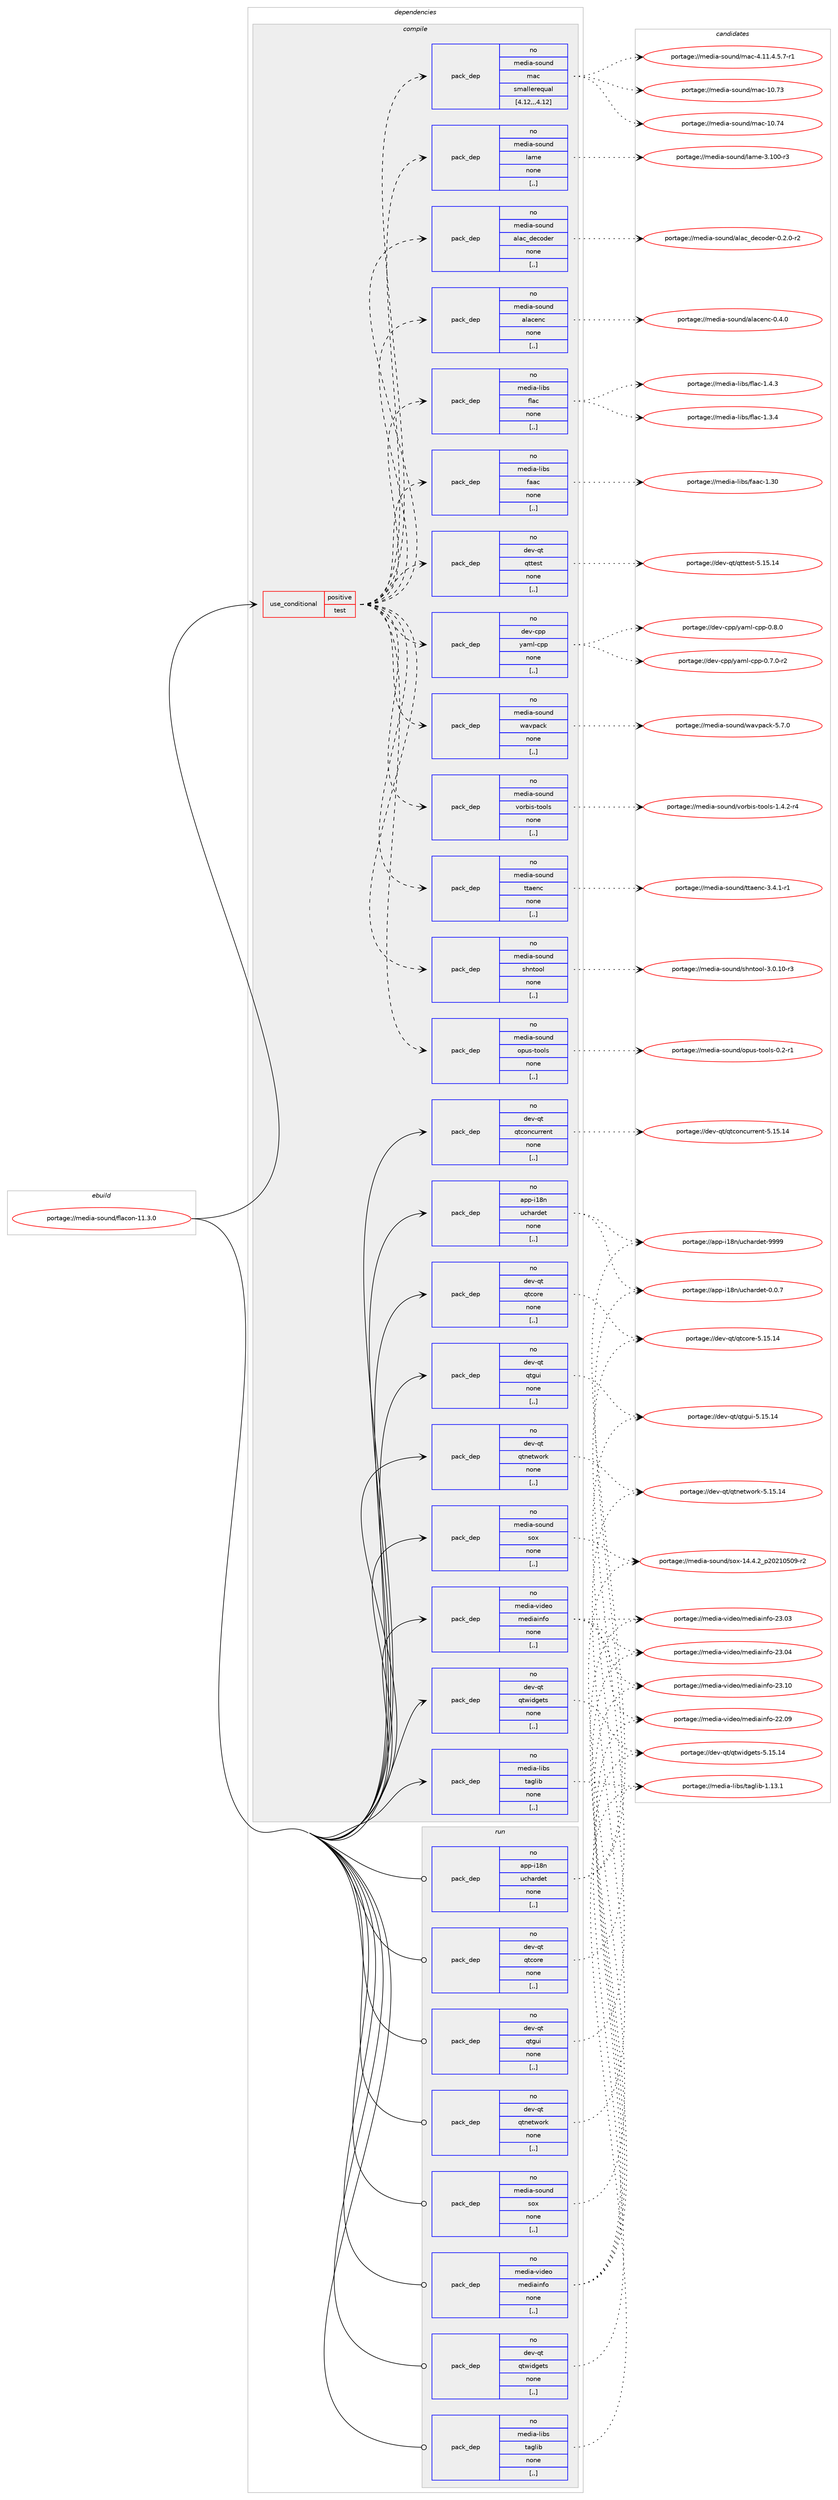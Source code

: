 digraph prolog {

# *************
# Graph options
# *************

newrank=true;
concentrate=true;
compound=true;
graph [rankdir=LR,fontname=Helvetica,fontsize=10,ranksep=1.5];#, ranksep=2.5, nodesep=0.2];
edge  [arrowhead=vee];
node  [fontname=Helvetica,fontsize=10];

# **********
# The ebuild
# **********

subgraph cluster_leftcol {
color=gray;
rank=same;
label=<<i>ebuild</i>>;
id [label="portage://media-sound/flacon-11.3.0", color=red, width=4, href="../media-sound/flacon-11.3.0.svg"];
}

# ****************
# The dependencies
# ****************

subgraph cluster_midcol {
color=gray;
label=<<i>dependencies</i>>;
subgraph cluster_compile {
fillcolor="#eeeeee";
style=filled;
label=<<i>compile</i>>;
subgraph cond77901 {
dependency307631 [label=<<TABLE BORDER="0" CELLBORDER="1" CELLSPACING="0" CELLPADDING="4"><TR><TD ROWSPAN="3" CELLPADDING="10">use_conditional</TD></TR><TR><TD>positive</TD></TR><TR><TD>test</TD></TR></TABLE>>, shape=none, color=red];
subgraph pack227340 {
dependency307632 [label=<<TABLE BORDER="0" CELLBORDER="1" CELLSPACING="0" CELLPADDING="4" WIDTH="220"><TR><TD ROWSPAN="6" CELLPADDING="30">pack_dep</TD></TR><TR><TD WIDTH="110">no</TD></TR><TR><TD>dev-cpp</TD></TR><TR><TD>yaml-cpp</TD></TR><TR><TD>none</TD></TR><TR><TD>[,,]</TD></TR></TABLE>>, shape=none, color=blue];
}
dependency307631:e -> dependency307632:w [weight=20,style="dashed",arrowhead="vee"];
subgraph pack227341 {
dependency307633 [label=<<TABLE BORDER="0" CELLBORDER="1" CELLSPACING="0" CELLPADDING="4" WIDTH="220"><TR><TD ROWSPAN="6" CELLPADDING="30">pack_dep</TD></TR><TR><TD WIDTH="110">no</TD></TR><TR><TD>dev-qt</TD></TR><TR><TD>qttest</TD></TR><TR><TD>none</TD></TR><TR><TD>[,,]</TD></TR></TABLE>>, shape=none, color=blue];
}
dependency307631:e -> dependency307633:w [weight=20,style="dashed",arrowhead="vee"];
subgraph pack227342 {
dependency307634 [label=<<TABLE BORDER="0" CELLBORDER="1" CELLSPACING="0" CELLPADDING="4" WIDTH="220"><TR><TD ROWSPAN="6" CELLPADDING="30">pack_dep</TD></TR><TR><TD WIDTH="110">no</TD></TR><TR><TD>media-libs</TD></TR><TR><TD>faac</TD></TR><TR><TD>none</TD></TR><TR><TD>[,,]</TD></TR></TABLE>>, shape=none, color=blue];
}
dependency307631:e -> dependency307634:w [weight=20,style="dashed",arrowhead="vee"];
subgraph pack227343 {
dependency307635 [label=<<TABLE BORDER="0" CELLBORDER="1" CELLSPACING="0" CELLPADDING="4" WIDTH="220"><TR><TD ROWSPAN="6" CELLPADDING="30">pack_dep</TD></TR><TR><TD WIDTH="110">no</TD></TR><TR><TD>media-libs</TD></TR><TR><TD>flac</TD></TR><TR><TD>none</TD></TR><TR><TD>[,,]</TD></TR></TABLE>>, shape=none, color=blue];
}
dependency307631:e -> dependency307635:w [weight=20,style="dashed",arrowhead="vee"];
subgraph pack227344 {
dependency307636 [label=<<TABLE BORDER="0" CELLBORDER="1" CELLSPACING="0" CELLPADDING="4" WIDTH="220"><TR><TD ROWSPAN="6" CELLPADDING="30">pack_dep</TD></TR><TR><TD WIDTH="110">no</TD></TR><TR><TD>media-sound</TD></TR><TR><TD>alacenc</TD></TR><TR><TD>none</TD></TR><TR><TD>[,,]</TD></TR></TABLE>>, shape=none, color=blue];
}
dependency307631:e -> dependency307636:w [weight=20,style="dashed",arrowhead="vee"];
subgraph pack227345 {
dependency307637 [label=<<TABLE BORDER="0" CELLBORDER="1" CELLSPACING="0" CELLPADDING="4" WIDTH="220"><TR><TD ROWSPAN="6" CELLPADDING="30">pack_dep</TD></TR><TR><TD WIDTH="110">no</TD></TR><TR><TD>media-sound</TD></TR><TR><TD>alac_decoder</TD></TR><TR><TD>none</TD></TR><TR><TD>[,,]</TD></TR></TABLE>>, shape=none, color=blue];
}
dependency307631:e -> dependency307637:w [weight=20,style="dashed",arrowhead="vee"];
subgraph pack227346 {
dependency307638 [label=<<TABLE BORDER="0" CELLBORDER="1" CELLSPACING="0" CELLPADDING="4" WIDTH="220"><TR><TD ROWSPAN="6" CELLPADDING="30">pack_dep</TD></TR><TR><TD WIDTH="110">no</TD></TR><TR><TD>media-sound</TD></TR><TR><TD>lame</TD></TR><TR><TD>none</TD></TR><TR><TD>[,,]</TD></TR></TABLE>>, shape=none, color=blue];
}
dependency307631:e -> dependency307638:w [weight=20,style="dashed",arrowhead="vee"];
subgraph pack227347 {
dependency307639 [label=<<TABLE BORDER="0" CELLBORDER="1" CELLSPACING="0" CELLPADDING="4" WIDTH="220"><TR><TD ROWSPAN="6" CELLPADDING="30">pack_dep</TD></TR><TR><TD WIDTH="110">no</TD></TR><TR><TD>media-sound</TD></TR><TR><TD>mac</TD></TR><TR><TD>smallerequal</TD></TR><TR><TD>[4.12,,,4.12]</TD></TR></TABLE>>, shape=none, color=blue];
}
dependency307631:e -> dependency307639:w [weight=20,style="dashed",arrowhead="vee"];
subgraph pack227348 {
dependency307640 [label=<<TABLE BORDER="0" CELLBORDER="1" CELLSPACING="0" CELLPADDING="4" WIDTH="220"><TR><TD ROWSPAN="6" CELLPADDING="30">pack_dep</TD></TR><TR><TD WIDTH="110">no</TD></TR><TR><TD>media-sound</TD></TR><TR><TD>opus-tools</TD></TR><TR><TD>none</TD></TR><TR><TD>[,,]</TD></TR></TABLE>>, shape=none, color=blue];
}
dependency307631:e -> dependency307640:w [weight=20,style="dashed",arrowhead="vee"];
subgraph pack227349 {
dependency307641 [label=<<TABLE BORDER="0" CELLBORDER="1" CELLSPACING="0" CELLPADDING="4" WIDTH="220"><TR><TD ROWSPAN="6" CELLPADDING="30">pack_dep</TD></TR><TR><TD WIDTH="110">no</TD></TR><TR><TD>media-sound</TD></TR><TR><TD>shntool</TD></TR><TR><TD>none</TD></TR><TR><TD>[,,]</TD></TR></TABLE>>, shape=none, color=blue];
}
dependency307631:e -> dependency307641:w [weight=20,style="dashed",arrowhead="vee"];
subgraph pack227350 {
dependency307642 [label=<<TABLE BORDER="0" CELLBORDER="1" CELLSPACING="0" CELLPADDING="4" WIDTH="220"><TR><TD ROWSPAN="6" CELLPADDING="30">pack_dep</TD></TR><TR><TD WIDTH="110">no</TD></TR><TR><TD>media-sound</TD></TR><TR><TD>ttaenc</TD></TR><TR><TD>none</TD></TR><TR><TD>[,,]</TD></TR></TABLE>>, shape=none, color=blue];
}
dependency307631:e -> dependency307642:w [weight=20,style="dashed",arrowhead="vee"];
subgraph pack227351 {
dependency307643 [label=<<TABLE BORDER="0" CELLBORDER="1" CELLSPACING="0" CELLPADDING="4" WIDTH="220"><TR><TD ROWSPAN="6" CELLPADDING="30">pack_dep</TD></TR><TR><TD WIDTH="110">no</TD></TR><TR><TD>media-sound</TD></TR><TR><TD>vorbis-tools</TD></TR><TR><TD>none</TD></TR><TR><TD>[,,]</TD></TR></TABLE>>, shape=none, color=blue];
}
dependency307631:e -> dependency307643:w [weight=20,style="dashed",arrowhead="vee"];
subgraph pack227352 {
dependency307644 [label=<<TABLE BORDER="0" CELLBORDER="1" CELLSPACING="0" CELLPADDING="4" WIDTH="220"><TR><TD ROWSPAN="6" CELLPADDING="30">pack_dep</TD></TR><TR><TD WIDTH="110">no</TD></TR><TR><TD>media-sound</TD></TR><TR><TD>wavpack</TD></TR><TR><TD>none</TD></TR><TR><TD>[,,]</TD></TR></TABLE>>, shape=none, color=blue];
}
dependency307631:e -> dependency307644:w [weight=20,style="dashed",arrowhead="vee"];
}
id:e -> dependency307631:w [weight=20,style="solid",arrowhead="vee"];
subgraph pack227353 {
dependency307645 [label=<<TABLE BORDER="0" CELLBORDER="1" CELLSPACING="0" CELLPADDING="4" WIDTH="220"><TR><TD ROWSPAN="6" CELLPADDING="30">pack_dep</TD></TR><TR><TD WIDTH="110">no</TD></TR><TR><TD>app-i18n</TD></TR><TR><TD>uchardet</TD></TR><TR><TD>none</TD></TR><TR><TD>[,,]</TD></TR></TABLE>>, shape=none, color=blue];
}
id:e -> dependency307645:w [weight=20,style="solid",arrowhead="vee"];
subgraph pack227354 {
dependency307646 [label=<<TABLE BORDER="0" CELLBORDER="1" CELLSPACING="0" CELLPADDING="4" WIDTH="220"><TR><TD ROWSPAN="6" CELLPADDING="30">pack_dep</TD></TR><TR><TD WIDTH="110">no</TD></TR><TR><TD>dev-qt</TD></TR><TR><TD>qtconcurrent</TD></TR><TR><TD>none</TD></TR><TR><TD>[,,]</TD></TR></TABLE>>, shape=none, color=blue];
}
id:e -> dependency307646:w [weight=20,style="solid",arrowhead="vee"];
subgraph pack227355 {
dependency307647 [label=<<TABLE BORDER="0" CELLBORDER="1" CELLSPACING="0" CELLPADDING="4" WIDTH="220"><TR><TD ROWSPAN="6" CELLPADDING="30">pack_dep</TD></TR><TR><TD WIDTH="110">no</TD></TR><TR><TD>dev-qt</TD></TR><TR><TD>qtcore</TD></TR><TR><TD>none</TD></TR><TR><TD>[,,]</TD></TR></TABLE>>, shape=none, color=blue];
}
id:e -> dependency307647:w [weight=20,style="solid",arrowhead="vee"];
subgraph pack227356 {
dependency307648 [label=<<TABLE BORDER="0" CELLBORDER="1" CELLSPACING="0" CELLPADDING="4" WIDTH="220"><TR><TD ROWSPAN="6" CELLPADDING="30">pack_dep</TD></TR><TR><TD WIDTH="110">no</TD></TR><TR><TD>dev-qt</TD></TR><TR><TD>qtgui</TD></TR><TR><TD>none</TD></TR><TR><TD>[,,]</TD></TR></TABLE>>, shape=none, color=blue];
}
id:e -> dependency307648:w [weight=20,style="solid",arrowhead="vee"];
subgraph pack227357 {
dependency307649 [label=<<TABLE BORDER="0" CELLBORDER="1" CELLSPACING="0" CELLPADDING="4" WIDTH="220"><TR><TD ROWSPAN="6" CELLPADDING="30">pack_dep</TD></TR><TR><TD WIDTH="110">no</TD></TR><TR><TD>dev-qt</TD></TR><TR><TD>qtnetwork</TD></TR><TR><TD>none</TD></TR><TR><TD>[,,]</TD></TR></TABLE>>, shape=none, color=blue];
}
id:e -> dependency307649:w [weight=20,style="solid",arrowhead="vee"];
subgraph pack227358 {
dependency307650 [label=<<TABLE BORDER="0" CELLBORDER="1" CELLSPACING="0" CELLPADDING="4" WIDTH="220"><TR><TD ROWSPAN="6" CELLPADDING="30">pack_dep</TD></TR><TR><TD WIDTH="110">no</TD></TR><TR><TD>dev-qt</TD></TR><TR><TD>qtwidgets</TD></TR><TR><TD>none</TD></TR><TR><TD>[,,]</TD></TR></TABLE>>, shape=none, color=blue];
}
id:e -> dependency307650:w [weight=20,style="solid",arrowhead="vee"];
subgraph pack227359 {
dependency307651 [label=<<TABLE BORDER="0" CELLBORDER="1" CELLSPACING="0" CELLPADDING="4" WIDTH="220"><TR><TD ROWSPAN="6" CELLPADDING="30">pack_dep</TD></TR><TR><TD WIDTH="110">no</TD></TR><TR><TD>media-libs</TD></TR><TR><TD>taglib</TD></TR><TR><TD>none</TD></TR><TR><TD>[,,]</TD></TR></TABLE>>, shape=none, color=blue];
}
id:e -> dependency307651:w [weight=20,style="solid",arrowhead="vee"];
subgraph pack227360 {
dependency307652 [label=<<TABLE BORDER="0" CELLBORDER="1" CELLSPACING="0" CELLPADDING="4" WIDTH="220"><TR><TD ROWSPAN="6" CELLPADDING="30">pack_dep</TD></TR><TR><TD WIDTH="110">no</TD></TR><TR><TD>media-sound</TD></TR><TR><TD>sox</TD></TR><TR><TD>none</TD></TR><TR><TD>[,,]</TD></TR></TABLE>>, shape=none, color=blue];
}
id:e -> dependency307652:w [weight=20,style="solid",arrowhead="vee"];
subgraph pack227361 {
dependency307653 [label=<<TABLE BORDER="0" CELLBORDER="1" CELLSPACING="0" CELLPADDING="4" WIDTH="220"><TR><TD ROWSPAN="6" CELLPADDING="30">pack_dep</TD></TR><TR><TD WIDTH="110">no</TD></TR><TR><TD>media-video</TD></TR><TR><TD>mediainfo</TD></TR><TR><TD>none</TD></TR><TR><TD>[,,]</TD></TR></TABLE>>, shape=none, color=blue];
}
id:e -> dependency307653:w [weight=20,style="solid",arrowhead="vee"];
}
subgraph cluster_compileandrun {
fillcolor="#eeeeee";
style=filled;
label=<<i>compile and run</i>>;
}
subgraph cluster_run {
fillcolor="#eeeeee";
style=filled;
label=<<i>run</i>>;
subgraph pack227362 {
dependency307654 [label=<<TABLE BORDER="0" CELLBORDER="1" CELLSPACING="0" CELLPADDING="4" WIDTH="220"><TR><TD ROWSPAN="6" CELLPADDING="30">pack_dep</TD></TR><TR><TD WIDTH="110">no</TD></TR><TR><TD>app-i18n</TD></TR><TR><TD>uchardet</TD></TR><TR><TD>none</TD></TR><TR><TD>[,,]</TD></TR></TABLE>>, shape=none, color=blue];
}
id:e -> dependency307654:w [weight=20,style="solid",arrowhead="odot"];
subgraph pack227363 {
dependency307655 [label=<<TABLE BORDER="0" CELLBORDER="1" CELLSPACING="0" CELLPADDING="4" WIDTH="220"><TR><TD ROWSPAN="6" CELLPADDING="30">pack_dep</TD></TR><TR><TD WIDTH="110">no</TD></TR><TR><TD>dev-qt</TD></TR><TR><TD>qtcore</TD></TR><TR><TD>none</TD></TR><TR><TD>[,,]</TD></TR></TABLE>>, shape=none, color=blue];
}
id:e -> dependency307655:w [weight=20,style="solid",arrowhead="odot"];
subgraph pack227364 {
dependency307656 [label=<<TABLE BORDER="0" CELLBORDER="1" CELLSPACING="0" CELLPADDING="4" WIDTH="220"><TR><TD ROWSPAN="6" CELLPADDING="30">pack_dep</TD></TR><TR><TD WIDTH="110">no</TD></TR><TR><TD>dev-qt</TD></TR><TR><TD>qtgui</TD></TR><TR><TD>none</TD></TR><TR><TD>[,,]</TD></TR></TABLE>>, shape=none, color=blue];
}
id:e -> dependency307656:w [weight=20,style="solid",arrowhead="odot"];
subgraph pack227365 {
dependency307657 [label=<<TABLE BORDER="0" CELLBORDER="1" CELLSPACING="0" CELLPADDING="4" WIDTH="220"><TR><TD ROWSPAN="6" CELLPADDING="30">pack_dep</TD></TR><TR><TD WIDTH="110">no</TD></TR><TR><TD>dev-qt</TD></TR><TR><TD>qtnetwork</TD></TR><TR><TD>none</TD></TR><TR><TD>[,,]</TD></TR></TABLE>>, shape=none, color=blue];
}
id:e -> dependency307657:w [weight=20,style="solid",arrowhead="odot"];
subgraph pack227366 {
dependency307658 [label=<<TABLE BORDER="0" CELLBORDER="1" CELLSPACING="0" CELLPADDING="4" WIDTH="220"><TR><TD ROWSPAN="6" CELLPADDING="30">pack_dep</TD></TR><TR><TD WIDTH="110">no</TD></TR><TR><TD>dev-qt</TD></TR><TR><TD>qtwidgets</TD></TR><TR><TD>none</TD></TR><TR><TD>[,,]</TD></TR></TABLE>>, shape=none, color=blue];
}
id:e -> dependency307658:w [weight=20,style="solid",arrowhead="odot"];
subgraph pack227367 {
dependency307659 [label=<<TABLE BORDER="0" CELLBORDER="1" CELLSPACING="0" CELLPADDING="4" WIDTH="220"><TR><TD ROWSPAN="6" CELLPADDING="30">pack_dep</TD></TR><TR><TD WIDTH="110">no</TD></TR><TR><TD>media-libs</TD></TR><TR><TD>taglib</TD></TR><TR><TD>none</TD></TR><TR><TD>[,,]</TD></TR></TABLE>>, shape=none, color=blue];
}
id:e -> dependency307659:w [weight=20,style="solid",arrowhead="odot"];
subgraph pack227368 {
dependency307660 [label=<<TABLE BORDER="0" CELLBORDER="1" CELLSPACING="0" CELLPADDING="4" WIDTH="220"><TR><TD ROWSPAN="6" CELLPADDING="30">pack_dep</TD></TR><TR><TD WIDTH="110">no</TD></TR><TR><TD>media-sound</TD></TR><TR><TD>sox</TD></TR><TR><TD>none</TD></TR><TR><TD>[,,]</TD></TR></TABLE>>, shape=none, color=blue];
}
id:e -> dependency307660:w [weight=20,style="solid",arrowhead="odot"];
subgraph pack227369 {
dependency307661 [label=<<TABLE BORDER="0" CELLBORDER="1" CELLSPACING="0" CELLPADDING="4" WIDTH="220"><TR><TD ROWSPAN="6" CELLPADDING="30">pack_dep</TD></TR><TR><TD WIDTH="110">no</TD></TR><TR><TD>media-video</TD></TR><TR><TD>mediainfo</TD></TR><TR><TD>none</TD></TR><TR><TD>[,,]</TD></TR></TABLE>>, shape=none, color=blue];
}
id:e -> dependency307661:w [weight=20,style="solid",arrowhead="odot"];
}
}

# **************
# The candidates
# **************

subgraph cluster_choices {
rank=same;
color=gray;
label=<<i>candidates</i>>;

subgraph choice227340 {
color=black;
nodesep=1;
choice1001011184599112112471219710910845991121124548465546484511450 [label="portage://dev-cpp/yaml-cpp-0.7.0-r2", color=red, width=4,href="../dev-cpp/yaml-cpp-0.7.0-r2.svg"];
choice100101118459911211247121971091084599112112454846564648 [label="portage://dev-cpp/yaml-cpp-0.8.0", color=red, width=4,href="../dev-cpp/yaml-cpp-0.8.0.svg"];
dependency307632:e -> choice1001011184599112112471219710910845991121124548465546484511450:w [style=dotted,weight="100"];
dependency307632:e -> choice100101118459911211247121971091084599112112454846564648:w [style=dotted,weight="100"];
}
subgraph choice227341 {
color=black;
nodesep=1;
choice10010111845113116471131161161011151164553464953464952 [label="portage://dev-qt/qttest-5.15.14", color=red, width=4,href="../dev-qt/qttest-5.15.14.svg"];
dependency307633:e -> choice10010111845113116471131161161011151164553464953464952:w [style=dotted,weight="100"];
}
subgraph choice227342 {
color=black;
nodesep=1;
choice109101100105974510810598115471029797994549465148 [label="portage://media-libs/faac-1.30", color=red, width=4,href="../media-libs/faac-1.30.svg"];
dependency307634:e -> choice109101100105974510810598115471029797994549465148:w [style=dotted,weight="100"];
}
subgraph choice227343 {
color=black;
nodesep=1;
choice109101100105974510810598115471021089799454946514652 [label="portage://media-libs/flac-1.3.4", color=red, width=4,href="../media-libs/flac-1.3.4.svg"];
choice109101100105974510810598115471021089799454946524651 [label="portage://media-libs/flac-1.4.3", color=red, width=4,href="../media-libs/flac-1.4.3.svg"];
dependency307635:e -> choice109101100105974510810598115471021089799454946514652:w [style=dotted,weight="100"];
dependency307635:e -> choice109101100105974510810598115471021089799454946524651:w [style=dotted,weight="100"];
}
subgraph choice227344 {
color=black;
nodesep=1;
choice10910110010597451151111171101004797108979910111099454846524648 [label="portage://media-sound/alacenc-0.4.0", color=red, width=4,href="../media-sound/alacenc-0.4.0.svg"];
dependency307636:e -> choice10910110010597451151111171101004797108979910111099454846524648:w [style=dotted,weight="100"];
}
subgraph choice227345 {
color=black;
nodesep=1;
choice10910110010597451151111171101004797108979995100101991111001011144548465046484511450 [label="portage://media-sound/alac_decoder-0.2.0-r2", color=red, width=4,href="../media-sound/alac_decoder-0.2.0-r2.svg"];
dependency307637:e -> choice10910110010597451151111171101004797108979995100101991111001011144548465046484511450:w [style=dotted,weight="100"];
}
subgraph choice227346 {
color=black;
nodesep=1;
choice109101100105974511511111711010047108971091014551464948484511451 [label="portage://media-sound/lame-3.100-r3", color=red, width=4,href="../media-sound/lame-3.100-r3.svg"];
dependency307638:e -> choice109101100105974511511111711010047108971091014551464948484511451:w [style=dotted,weight="100"];
}
subgraph choice227347 {
color=black;
nodesep=1;
choice1091011001059745115111117110100471099799454948465551 [label="portage://media-sound/mac-10.73", color=red, width=4,href="../media-sound/mac-10.73.svg"];
choice1091011001059745115111117110100471099799454948465552 [label="portage://media-sound/mac-10.74", color=red, width=4,href="../media-sound/mac-10.74.svg"];
choice109101100105974511511111711010047109979945524649494652465346554511449 [label="portage://media-sound/mac-4.11.4.5.7-r1", color=red, width=4,href="../media-sound/mac-4.11.4.5.7-r1.svg"];
dependency307639:e -> choice1091011001059745115111117110100471099799454948465551:w [style=dotted,weight="100"];
dependency307639:e -> choice1091011001059745115111117110100471099799454948465552:w [style=dotted,weight="100"];
dependency307639:e -> choice109101100105974511511111711010047109979945524649494652465346554511449:w [style=dotted,weight="100"];
}
subgraph choice227348 {
color=black;
nodesep=1;
choice10910110010597451151111171101004711111211711545116111111108115454846504511449 [label="portage://media-sound/opus-tools-0.2-r1", color=red, width=4,href="../media-sound/opus-tools-0.2-r1.svg"];
dependency307640:e -> choice10910110010597451151111171101004711111211711545116111111108115454846504511449:w [style=dotted,weight="100"];
}
subgraph choice227349 {
color=black;
nodesep=1;
choice109101100105974511511111711010047115104110116111111108455146484649484511451 [label="portage://media-sound/shntool-3.0.10-r3", color=red, width=4,href="../media-sound/shntool-3.0.10-r3.svg"];
dependency307641:e -> choice109101100105974511511111711010047115104110116111111108455146484649484511451:w [style=dotted,weight="100"];
}
subgraph choice227350 {
color=black;
nodesep=1;
choice10910110010597451151111171101004711611697101110994551465246494511449 [label="portage://media-sound/ttaenc-3.4.1-r1", color=red, width=4,href="../media-sound/ttaenc-3.4.1-r1.svg"];
dependency307642:e -> choice10910110010597451151111171101004711611697101110994551465246494511449:w [style=dotted,weight="100"];
}
subgraph choice227351 {
color=black;
nodesep=1;
choice10910110010597451151111171101004711811111498105115451161111111081154549465246504511452 [label="portage://media-sound/vorbis-tools-1.4.2-r4", color=red, width=4,href="../media-sound/vorbis-tools-1.4.2-r4.svg"];
dependency307643:e -> choice10910110010597451151111171101004711811111498105115451161111111081154549465246504511452:w [style=dotted,weight="100"];
}
subgraph choice227352 {
color=black;
nodesep=1;
choice109101100105974511511111711010047119971181129799107455346554648 [label="portage://media-sound/wavpack-5.7.0", color=red, width=4,href="../media-sound/wavpack-5.7.0.svg"];
dependency307644:e -> choice109101100105974511511111711010047119971181129799107455346554648:w [style=dotted,weight="100"];
}
subgraph choice227353 {
color=black;
nodesep=1;
choice97112112451054956110471179910497114100101116454846484655 [label="portage://app-i18n/uchardet-0.0.7", color=red, width=4,href="../app-i18n/uchardet-0.0.7.svg"];
choice971121124510549561104711799104971141001011164557575757 [label="portage://app-i18n/uchardet-9999", color=red, width=4,href="../app-i18n/uchardet-9999.svg"];
dependency307645:e -> choice97112112451054956110471179910497114100101116454846484655:w [style=dotted,weight="100"];
dependency307645:e -> choice971121124510549561104711799104971141001011164557575757:w [style=dotted,weight="100"];
}
subgraph choice227354 {
color=black;
nodesep=1;
choice100101118451131164711311699111110991171141141011101164553464953464952 [label="portage://dev-qt/qtconcurrent-5.15.14", color=red, width=4,href="../dev-qt/qtconcurrent-5.15.14.svg"];
dependency307646:e -> choice100101118451131164711311699111110991171141141011101164553464953464952:w [style=dotted,weight="100"];
}
subgraph choice227355 {
color=black;
nodesep=1;
choice1001011184511311647113116991111141014553464953464952 [label="portage://dev-qt/qtcore-5.15.14", color=red, width=4,href="../dev-qt/qtcore-5.15.14.svg"];
dependency307647:e -> choice1001011184511311647113116991111141014553464953464952:w [style=dotted,weight="100"];
}
subgraph choice227356 {
color=black;
nodesep=1;
choice10010111845113116471131161031171054553464953464952 [label="portage://dev-qt/qtgui-5.15.14", color=red, width=4,href="../dev-qt/qtgui-5.15.14.svg"];
dependency307648:e -> choice10010111845113116471131161031171054553464953464952:w [style=dotted,weight="100"];
}
subgraph choice227357 {
color=black;
nodesep=1;
choice10010111845113116471131161101011161191111141074553464953464952 [label="portage://dev-qt/qtnetwork-5.15.14", color=red, width=4,href="../dev-qt/qtnetwork-5.15.14.svg"];
dependency307649:e -> choice10010111845113116471131161101011161191111141074553464953464952:w [style=dotted,weight="100"];
}
subgraph choice227358 {
color=black;
nodesep=1;
choice10010111845113116471131161191051001031011161154553464953464952 [label="portage://dev-qt/qtwidgets-5.15.14", color=red, width=4,href="../dev-qt/qtwidgets-5.15.14.svg"];
dependency307650:e -> choice10010111845113116471131161191051001031011161154553464953464952:w [style=dotted,weight="100"];
}
subgraph choice227359 {
color=black;
nodesep=1;
choice10910110010597451081059811547116971031081059845494649514649 [label="portage://media-libs/taglib-1.13.1", color=red, width=4,href="../media-libs/taglib-1.13.1.svg"];
dependency307651:e -> choice10910110010597451081059811547116971031081059845494649514649:w [style=dotted,weight="100"];
}
subgraph choice227360 {
color=black;
nodesep=1;
choice109101100105974511511111711010047115111120454952465246509511250485049485348574511450 [label="portage://media-sound/sox-14.4.2_p20210509-r2", color=red, width=4,href="../media-sound/sox-14.4.2_p20210509-r2.svg"];
dependency307652:e -> choice109101100105974511511111711010047115111120454952465246509511250485049485348574511450:w [style=dotted,weight="100"];
}
subgraph choice227361 {
color=black;
nodesep=1;
choice10910110010597451181051001011114710910110010597105110102111455050464857 [label="portage://media-video/mediainfo-22.09", color=red, width=4,href="../media-video/mediainfo-22.09.svg"];
choice10910110010597451181051001011114710910110010597105110102111455051464851 [label="portage://media-video/mediainfo-23.03", color=red, width=4,href="../media-video/mediainfo-23.03.svg"];
choice10910110010597451181051001011114710910110010597105110102111455051464852 [label="portage://media-video/mediainfo-23.04", color=red, width=4,href="../media-video/mediainfo-23.04.svg"];
choice10910110010597451181051001011114710910110010597105110102111455051464948 [label="portage://media-video/mediainfo-23.10", color=red, width=4,href="../media-video/mediainfo-23.10.svg"];
dependency307653:e -> choice10910110010597451181051001011114710910110010597105110102111455050464857:w [style=dotted,weight="100"];
dependency307653:e -> choice10910110010597451181051001011114710910110010597105110102111455051464851:w [style=dotted,weight="100"];
dependency307653:e -> choice10910110010597451181051001011114710910110010597105110102111455051464852:w [style=dotted,weight="100"];
dependency307653:e -> choice10910110010597451181051001011114710910110010597105110102111455051464948:w [style=dotted,weight="100"];
}
subgraph choice227362 {
color=black;
nodesep=1;
choice97112112451054956110471179910497114100101116454846484655 [label="portage://app-i18n/uchardet-0.0.7", color=red, width=4,href="../app-i18n/uchardet-0.0.7.svg"];
choice971121124510549561104711799104971141001011164557575757 [label="portage://app-i18n/uchardet-9999", color=red, width=4,href="../app-i18n/uchardet-9999.svg"];
dependency307654:e -> choice97112112451054956110471179910497114100101116454846484655:w [style=dotted,weight="100"];
dependency307654:e -> choice971121124510549561104711799104971141001011164557575757:w [style=dotted,weight="100"];
}
subgraph choice227363 {
color=black;
nodesep=1;
choice1001011184511311647113116991111141014553464953464952 [label="portage://dev-qt/qtcore-5.15.14", color=red, width=4,href="../dev-qt/qtcore-5.15.14.svg"];
dependency307655:e -> choice1001011184511311647113116991111141014553464953464952:w [style=dotted,weight="100"];
}
subgraph choice227364 {
color=black;
nodesep=1;
choice10010111845113116471131161031171054553464953464952 [label="portage://dev-qt/qtgui-5.15.14", color=red, width=4,href="../dev-qt/qtgui-5.15.14.svg"];
dependency307656:e -> choice10010111845113116471131161031171054553464953464952:w [style=dotted,weight="100"];
}
subgraph choice227365 {
color=black;
nodesep=1;
choice10010111845113116471131161101011161191111141074553464953464952 [label="portage://dev-qt/qtnetwork-5.15.14", color=red, width=4,href="../dev-qt/qtnetwork-5.15.14.svg"];
dependency307657:e -> choice10010111845113116471131161101011161191111141074553464953464952:w [style=dotted,weight="100"];
}
subgraph choice227366 {
color=black;
nodesep=1;
choice10010111845113116471131161191051001031011161154553464953464952 [label="portage://dev-qt/qtwidgets-5.15.14", color=red, width=4,href="../dev-qt/qtwidgets-5.15.14.svg"];
dependency307658:e -> choice10010111845113116471131161191051001031011161154553464953464952:w [style=dotted,weight="100"];
}
subgraph choice227367 {
color=black;
nodesep=1;
choice10910110010597451081059811547116971031081059845494649514649 [label="portage://media-libs/taglib-1.13.1", color=red, width=4,href="../media-libs/taglib-1.13.1.svg"];
dependency307659:e -> choice10910110010597451081059811547116971031081059845494649514649:w [style=dotted,weight="100"];
}
subgraph choice227368 {
color=black;
nodesep=1;
choice109101100105974511511111711010047115111120454952465246509511250485049485348574511450 [label="portage://media-sound/sox-14.4.2_p20210509-r2", color=red, width=4,href="../media-sound/sox-14.4.2_p20210509-r2.svg"];
dependency307660:e -> choice109101100105974511511111711010047115111120454952465246509511250485049485348574511450:w [style=dotted,weight="100"];
}
subgraph choice227369 {
color=black;
nodesep=1;
choice10910110010597451181051001011114710910110010597105110102111455050464857 [label="portage://media-video/mediainfo-22.09", color=red, width=4,href="../media-video/mediainfo-22.09.svg"];
choice10910110010597451181051001011114710910110010597105110102111455051464851 [label="portage://media-video/mediainfo-23.03", color=red, width=4,href="../media-video/mediainfo-23.03.svg"];
choice10910110010597451181051001011114710910110010597105110102111455051464852 [label="portage://media-video/mediainfo-23.04", color=red, width=4,href="../media-video/mediainfo-23.04.svg"];
choice10910110010597451181051001011114710910110010597105110102111455051464948 [label="portage://media-video/mediainfo-23.10", color=red, width=4,href="../media-video/mediainfo-23.10.svg"];
dependency307661:e -> choice10910110010597451181051001011114710910110010597105110102111455050464857:w [style=dotted,weight="100"];
dependency307661:e -> choice10910110010597451181051001011114710910110010597105110102111455051464851:w [style=dotted,weight="100"];
dependency307661:e -> choice10910110010597451181051001011114710910110010597105110102111455051464852:w [style=dotted,weight="100"];
dependency307661:e -> choice10910110010597451181051001011114710910110010597105110102111455051464948:w [style=dotted,weight="100"];
}
}

}
